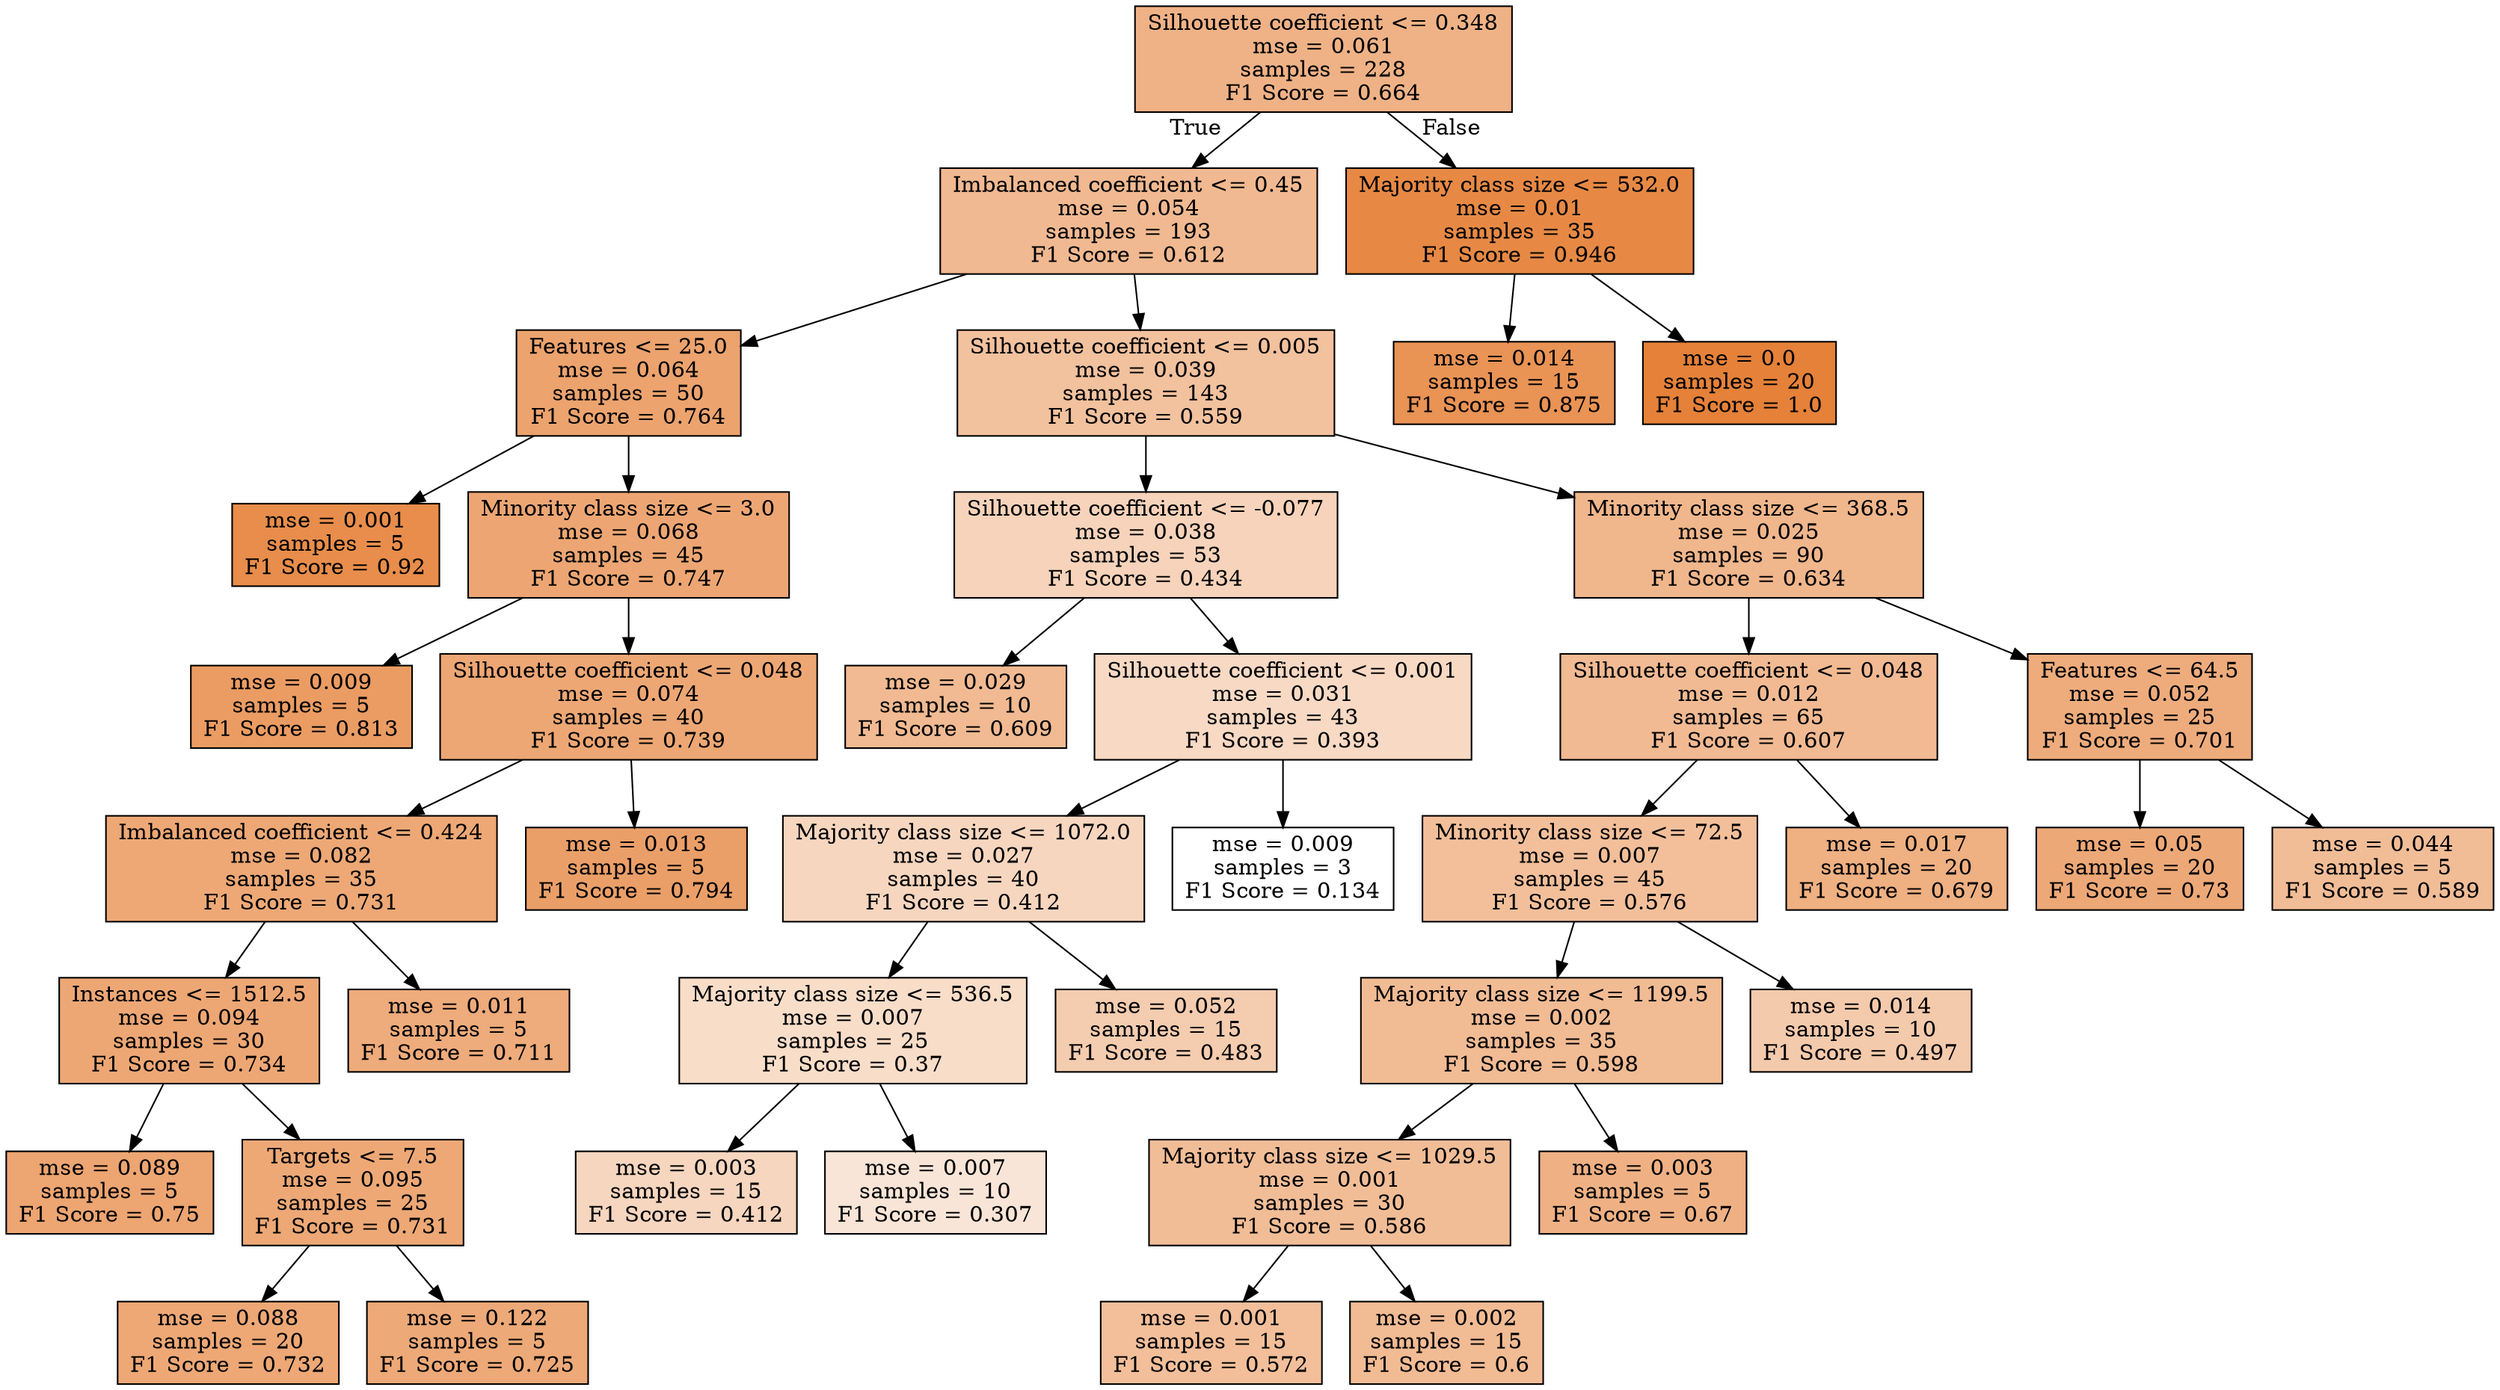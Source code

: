 digraph Tree {
node [shape=box, style="filled", color="black"] ;
0 [label="Silhouette coefficient <= 0.348\nmse = 0.061\nsamples = 228\nF1 Score = 0.664", fillcolor="#e581399c"] ;
1 [label="Imbalanced coefficient <= 0.45\nmse = 0.054\nsamples = 193\nF1 Score = 0.612", fillcolor="#e581398d"] ;
0 -> 1 [labeldistance=2.5, labelangle=45, headlabel="True"] ;
2 [label="Features <= 25.0\nmse = 0.064\nsamples = 50\nF1 Score = 0.764", fillcolor="#e58139ba"] ;
1 -> 2 ;
3 [label="mse = 0.001\nsamples = 5\nF1 Score = 0.92", fillcolor="#e58139e7"] ;
2 -> 3 ;
4 [label="Minority class size <= 3.0\nmse = 0.068\nsamples = 45\nF1 Score = 0.747", fillcolor="#e58139b4"] ;
2 -> 4 ;
5 [label="mse = 0.009\nsamples = 5\nF1 Score = 0.813", fillcolor="#e58139c8"] ;
4 -> 5 ;
6 [label="Silhouette coefficient <= 0.048\nmse = 0.074\nsamples = 40\nF1 Score = 0.739", fillcolor="#e58139b2"] ;
4 -> 6 ;
7 [label="Imbalanced coefficient <= 0.424\nmse = 0.082\nsamples = 35\nF1 Score = 0.731", fillcolor="#e58139b0"] ;
6 -> 7 ;
8 [label="Instances <= 1512.5\nmse = 0.094\nsamples = 30\nF1 Score = 0.734", fillcolor="#e58139b1"] ;
7 -> 8 ;
9 [label="mse = 0.089\nsamples = 5\nF1 Score = 0.75", fillcolor="#e58139b5"] ;
8 -> 9 ;
10 [label="Targets <= 7.5\nmse = 0.095\nsamples = 25\nF1 Score = 0.731", fillcolor="#e58139b0"] ;
8 -> 10 ;
11 [label="mse = 0.088\nsamples = 20\nF1 Score = 0.732", fillcolor="#e58139b0"] ;
10 -> 11 ;
12 [label="mse = 0.122\nsamples = 5\nF1 Score = 0.725", fillcolor="#e58139ae"] ;
10 -> 12 ;
13 [label="mse = 0.011\nsamples = 5\nF1 Score = 0.711", fillcolor="#e58139aa"] ;
7 -> 13 ;
14 [label="mse = 0.013\nsamples = 5\nF1 Score = 0.794", fillcolor="#e58139c2"] ;
6 -> 14 ;
15 [label="Silhouette coefficient <= 0.005\nmse = 0.039\nsamples = 143\nF1 Score = 0.559", fillcolor="#e581397d"] ;
1 -> 15 ;
16 [label="Silhouette coefficient <= -0.077\nmse = 0.038\nsamples = 53\nF1 Score = 0.434", fillcolor="#e5813958"] ;
15 -> 16 ;
17 [label="mse = 0.029\nsamples = 10\nF1 Score = 0.609", fillcolor="#e581398c"] ;
16 -> 17 ;
18 [label="Silhouette coefficient <= 0.001\nmse = 0.031\nsamples = 43\nF1 Score = 0.393", fillcolor="#e581394c"] ;
16 -> 18 ;
19 [label="Majority class size <= 1072.0\nmse = 0.027\nsamples = 40\nF1 Score = 0.412", fillcolor="#e5813952"] ;
18 -> 19 ;
20 [label="Majority class size <= 536.5\nmse = 0.007\nsamples = 25\nF1 Score = 0.37", fillcolor="#e5813945"] ;
19 -> 20 ;
21 [label="mse = 0.003\nsamples = 15\nF1 Score = 0.412", fillcolor="#e5813952"] ;
20 -> 21 ;
22 [label="mse = 0.007\nsamples = 10\nF1 Score = 0.307", fillcolor="#e5813933"] ;
20 -> 22 ;
23 [label="mse = 0.052\nsamples = 15\nF1 Score = 0.483", fillcolor="#e5813967"] ;
19 -> 23 ;
24 [label="mse = 0.009\nsamples = 3\nF1 Score = 0.134", fillcolor="#e5813900"] ;
18 -> 24 ;
25 [label="Minority class size <= 368.5\nmse = 0.025\nsamples = 90\nF1 Score = 0.634", fillcolor="#e5813993"] ;
15 -> 25 ;
26 [label="Silhouette coefficient <= 0.048\nmse = 0.012\nsamples = 65\nF1 Score = 0.607", fillcolor="#e581398b"] ;
25 -> 26 ;
27 [label="Minority class size <= 72.5\nmse = 0.007\nsamples = 45\nF1 Score = 0.576", fillcolor="#e5813982"] ;
26 -> 27 ;
28 [label="Majority class size <= 1199.5\nmse = 0.002\nsamples = 35\nF1 Score = 0.598", fillcolor="#e5813989"] ;
27 -> 28 ;
29 [label="Majority class size <= 1029.5\nmse = 0.001\nsamples = 30\nF1 Score = 0.586", fillcolor="#e5813985"] ;
28 -> 29 ;
30 [label="mse = 0.001\nsamples = 15\nF1 Score = 0.572", fillcolor="#e5813981"] ;
29 -> 30 ;
31 [label="mse = 0.002\nsamples = 15\nF1 Score = 0.6", fillcolor="#e5813989"] ;
29 -> 31 ;
32 [label="mse = 0.003\nsamples = 5\nF1 Score = 0.67", fillcolor="#e581399e"] ;
28 -> 32 ;
33 [label="mse = 0.014\nsamples = 10\nF1 Score = 0.497", fillcolor="#e581396b"] ;
27 -> 33 ;
34 [label="mse = 0.017\nsamples = 20\nF1 Score = 0.679", fillcolor="#e58139a0"] ;
26 -> 34 ;
35 [label="Features <= 64.5\nmse = 0.052\nsamples = 25\nF1 Score = 0.701", fillcolor="#e58139a7"] ;
25 -> 35 ;
36 [label="mse = 0.05\nsamples = 20\nF1 Score = 0.73", fillcolor="#e58139af"] ;
35 -> 36 ;
37 [label="mse = 0.044\nsamples = 5\nF1 Score = 0.589", fillcolor="#e5813986"] ;
35 -> 37 ;
38 [label="Majority class size <= 532.0\nmse = 0.01\nsamples = 35\nF1 Score = 0.946", fillcolor="#e58139ef"] ;
0 -> 38 [labeldistance=2.5, labelangle=-45, headlabel="False"] ;
39 [label="mse = 0.014\nsamples = 15\nF1 Score = 0.875", fillcolor="#e58139da"] ;
38 -> 39 ;
40 [label="mse = 0.0\nsamples = 20\nF1 Score = 1.0", fillcolor="#e58139ff"] ;
38 -> 40 ;
}